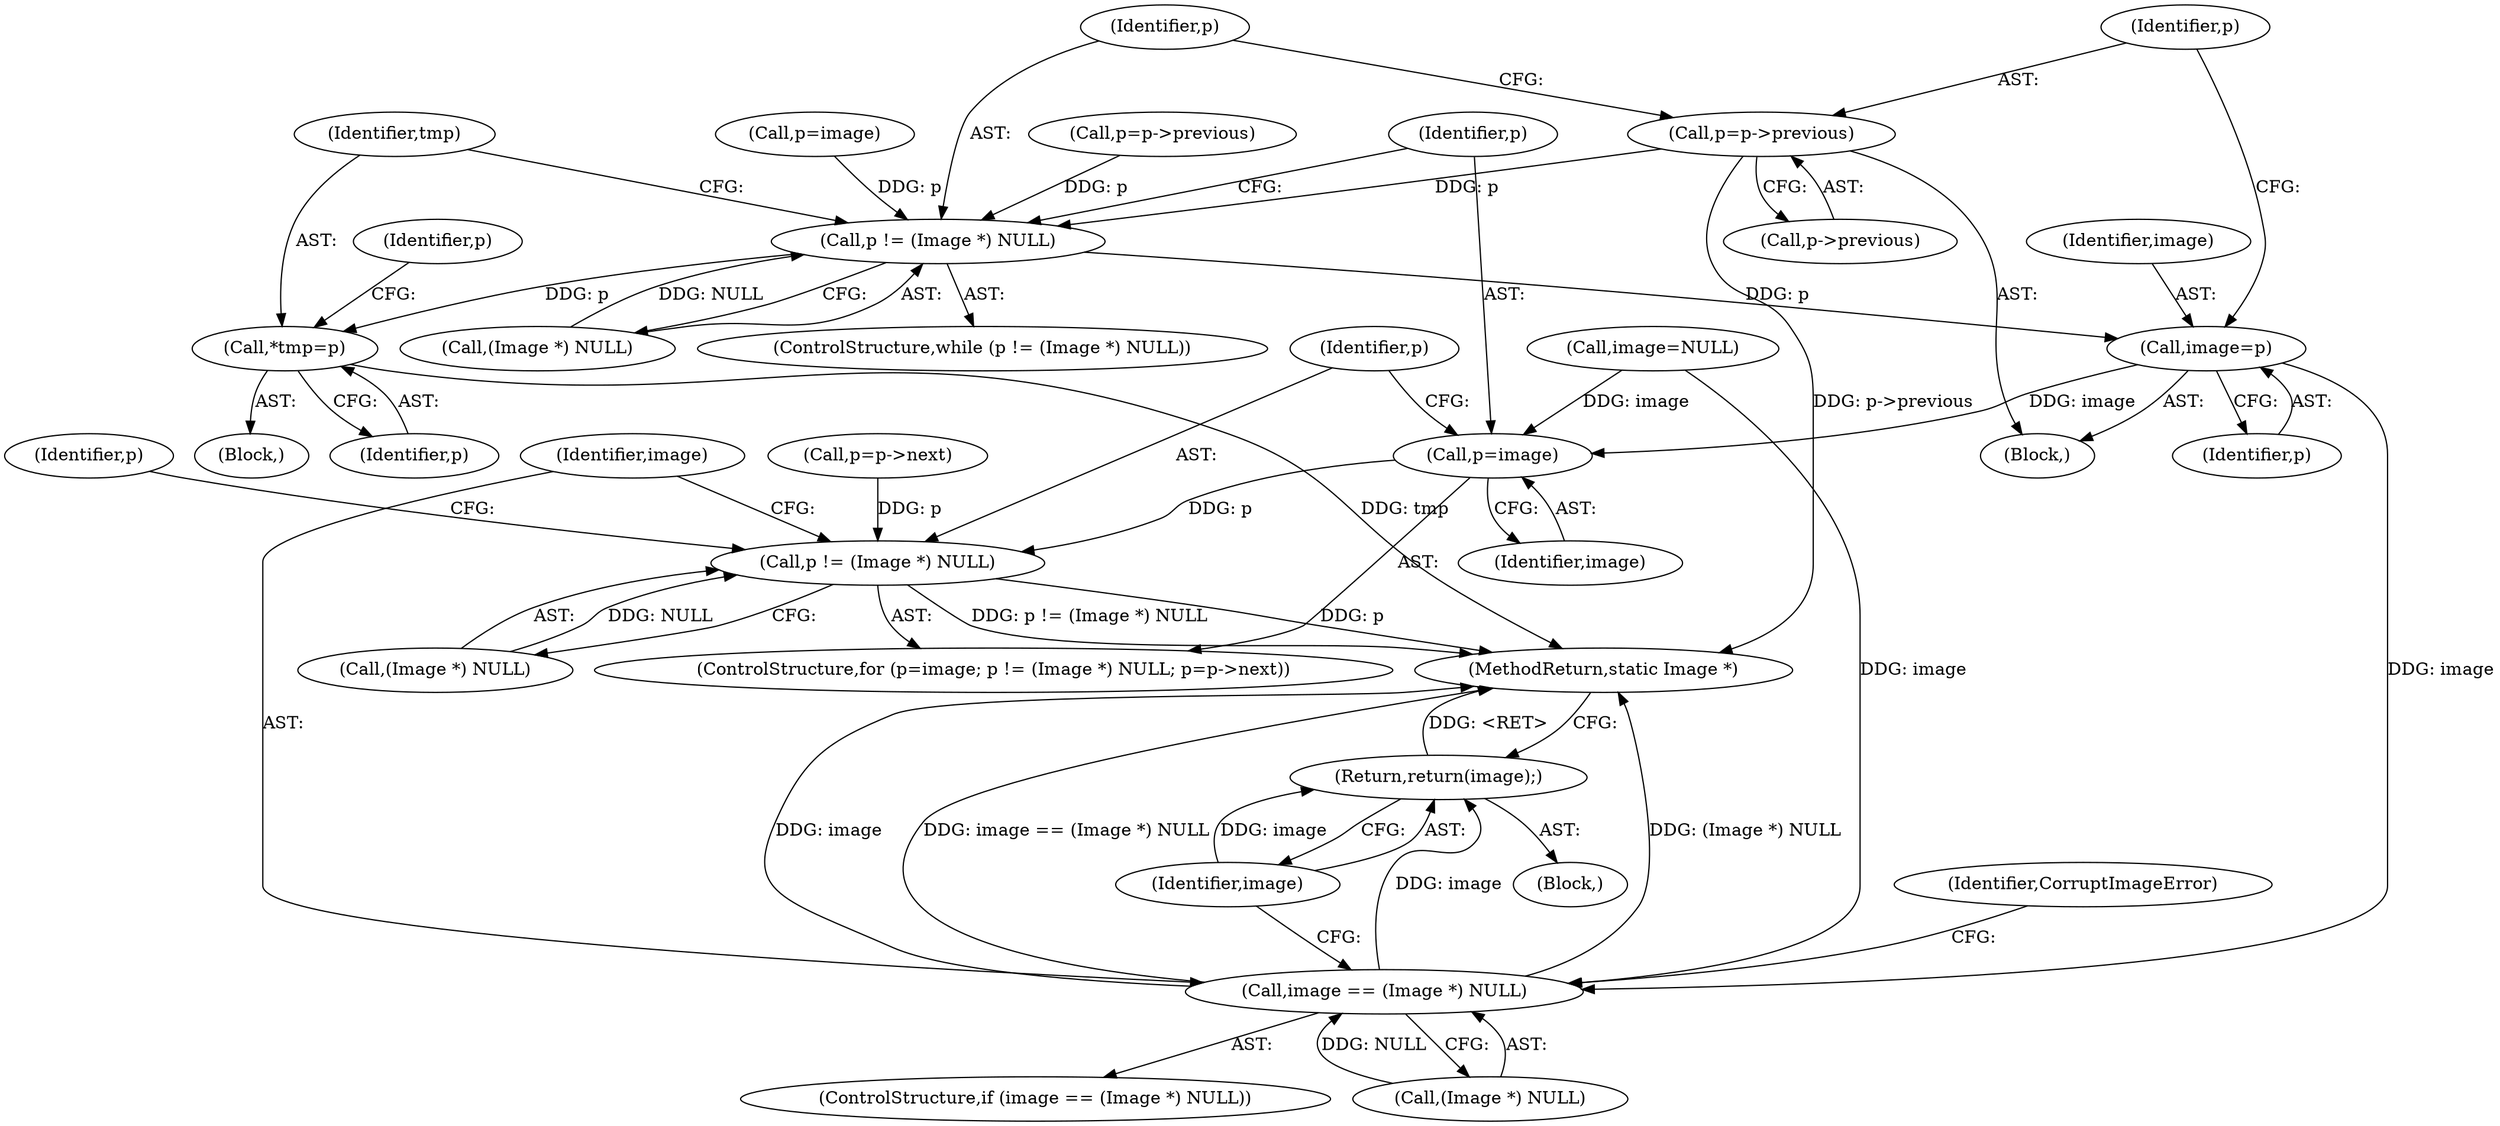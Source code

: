 digraph "0_ImageMagick_d9b2209a69ee90d8df81fb124eb66f593eb9f599_0@pointer" {
"1001876" [label="(Call,p=p->previous)"];
"1001840" [label="(Call,p != (Image *) NULL)"];
"1001847" [label="(Call,*tmp=p)"];
"1001873" [label="(Call,image=p)"];
"1001882" [label="(Call,p=image)"];
"1001885" [label="(Call,p != (Image *) NULL)"];
"1001904" [label="(Call,image == (Image *) NULL)"];
"1001912" [label="(Return,return(image);)"];
"1001877" [label="(Identifier,p)"];
"1001913" [label="(Identifier,image)"];
"1001847" [label="(Call,*tmp=p)"];
"1001905" [label="(Identifier,image)"];
"1001839" [label="(ControlStructure,while (p != (Image *) NULL))"];
"1001854" [label="(Identifier,p)"];
"1001904" [label="(Call,image == (Image *) NULL)"];
"1001840" [label="(Call,p != (Image *) NULL)"];
"1001849" [label="(Identifier,p)"];
"1001914" [label="(MethodReturn,static Image *)"];
"1001874" [label="(Identifier,image)"];
"1001912" [label="(Return,return(image);)"];
"1001848" [label="(Identifier,tmp)"];
"1001875" [label="(Identifier,p)"];
"1001872" [label="(Block,)"];
"1001903" [label="(ControlStructure,if (image == (Image *) NULL))"];
"1001878" [label="(Call,p->previous)"];
"1001841" [label="(Identifier,p)"];
"1001881" [label="(ControlStructure,for (p=image; p != (Image *) NULL; p=p->next))"];
"1001863" [label="(Call,p=p->previous)"];
"1001897" [label="(Identifier,p)"];
"1001884" [label="(Identifier,image)"];
"1001876" [label="(Call,p=p->previous)"];
"1001873" [label="(Call,image=p)"];
"1001842" [label="(Call,(Image *) NULL)"];
"1001886" [label="(Identifier,p)"];
"1001836" [label="(Call,image=NULL)"];
"1001910" [label="(Identifier,CorruptImageError)"];
"1000141" [label="(Block,)"];
"1001890" [label="(Call,p=p->next)"];
"1001833" [label="(Call,p=image)"];
"1001882" [label="(Call,p=image)"];
"1001845" [label="(Block,)"];
"1001906" [label="(Call,(Image *) NULL)"];
"1001883" [label="(Identifier,p)"];
"1001885" [label="(Call,p != (Image *) NULL)"];
"1001887" [label="(Call,(Image *) NULL)"];
"1001876" -> "1001872"  [label="AST: "];
"1001876" -> "1001878"  [label="CFG: "];
"1001877" -> "1001876"  [label="AST: "];
"1001878" -> "1001876"  [label="AST: "];
"1001841" -> "1001876"  [label="CFG: "];
"1001876" -> "1001914"  [label="DDG: p->previous"];
"1001876" -> "1001840"  [label="DDG: p"];
"1001840" -> "1001839"  [label="AST: "];
"1001840" -> "1001842"  [label="CFG: "];
"1001841" -> "1001840"  [label="AST: "];
"1001842" -> "1001840"  [label="AST: "];
"1001848" -> "1001840"  [label="CFG: "];
"1001883" -> "1001840"  [label="CFG: "];
"1001863" -> "1001840"  [label="DDG: p"];
"1001833" -> "1001840"  [label="DDG: p"];
"1001842" -> "1001840"  [label="DDG: NULL"];
"1001840" -> "1001847"  [label="DDG: p"];
"1001840" -> "1001873"  [label="DDG: p"];
"1001847" -> "1001845"  [label="AST: "];
"1001847" -> "1001849"  [label="CFG: "];
"1001848" -> "1001847"  [label="AST: "];
"1001849" -> "1001847"  [label="AST: "];
"1001854" -> "1001847"  [label="CFG: "];
"1001847" -> "1001914"  [label="DDG: tmp"];
"1001873" -> "1001872"  [label="AST: "];
"1001873" -> "1001875"  [label="CFG: "];
"1001874" -> "1001873"  [label="AST: "];
"1001875" -> "1001873"  [label="AST: "];
"1001877" -> "1001873"  [label="CFG: "];
"1001873" -> "1001882"  [label="DDG: image"];
"1001873" -> "1001904"  [label="DDG: image"];
"1001882" -> "1001881"  [label="AST: "];
"1001882" -> "1001884"  [label="CFG: "];
"1001883" -> "1001882"  [label="AST: "];
"1001884" -> "1001882"  [label="AST: "];
"1001886" -> "1001882"  [label="CFG: "];
"1001836" -> "1001882"  [label="DDG: image"];
"1001882" -> "1001885"  [label="DDG: p"];
"1001885" -> "1001881"  [label="AST: "];
"1001885" -> "1001887"  [label="CFG: "];
"1001886" -> "1001885"  [label="AST: "];
"1001887" -> "1001885"  [label="AST: "];
"1001897" -> "1001885"  [label="CFG: "];
"1001905" -> "1001885"  [label="CFG: "];
"1001885" -> "1001914"  [label="DDG: p != (Image *) NULL"];
"1001885" -> "1001914"  [label="DDG: p"];
"1001890" -> "1001885"  [label="DDG: p"];
"1001887" -> "1001885"  [label="DDG: NULL"];
"1001904" -> "1001903"  [label="AST: "];
"1001904" -> "1001906"  [label="CFG: "];
"1001905" -> "1001904"  [label="AST: "];
"1001906" -> "1001904"  [label="AST: "];
"1001910" -> "1001904"  [label="CFG: "];
"1001913" -> "1001904"  [label="CFG: "];
"1001904" -> "1001914"  [label="DDG: image"];
"1001904" -> "1001914"  [label="DDG: image == (Image *) NULL"];
"1001904" -> "1001914"  [label="DDG: (Image *) NULL"];
"1001836" -> "1001904"  [label="DDG: image"];
"1001906" -> "1001904"  [label="DDG: NULL"];
"1001904" -> "1001912"  [label="DDG: image"];
"1001912" -> "1000141"  [label="AST: "];
"1001912" -> "1001913"  [label="CFG: "];
"1001913" -> "1001912"  [label="AST: "];
"1001914" -> "1001912"  [label="CFG: "];
"1001912" -> "1001914"  [label="DDG: <RET>"];
"1001913" -> "1001912"  [label="DDG: image"];
}

